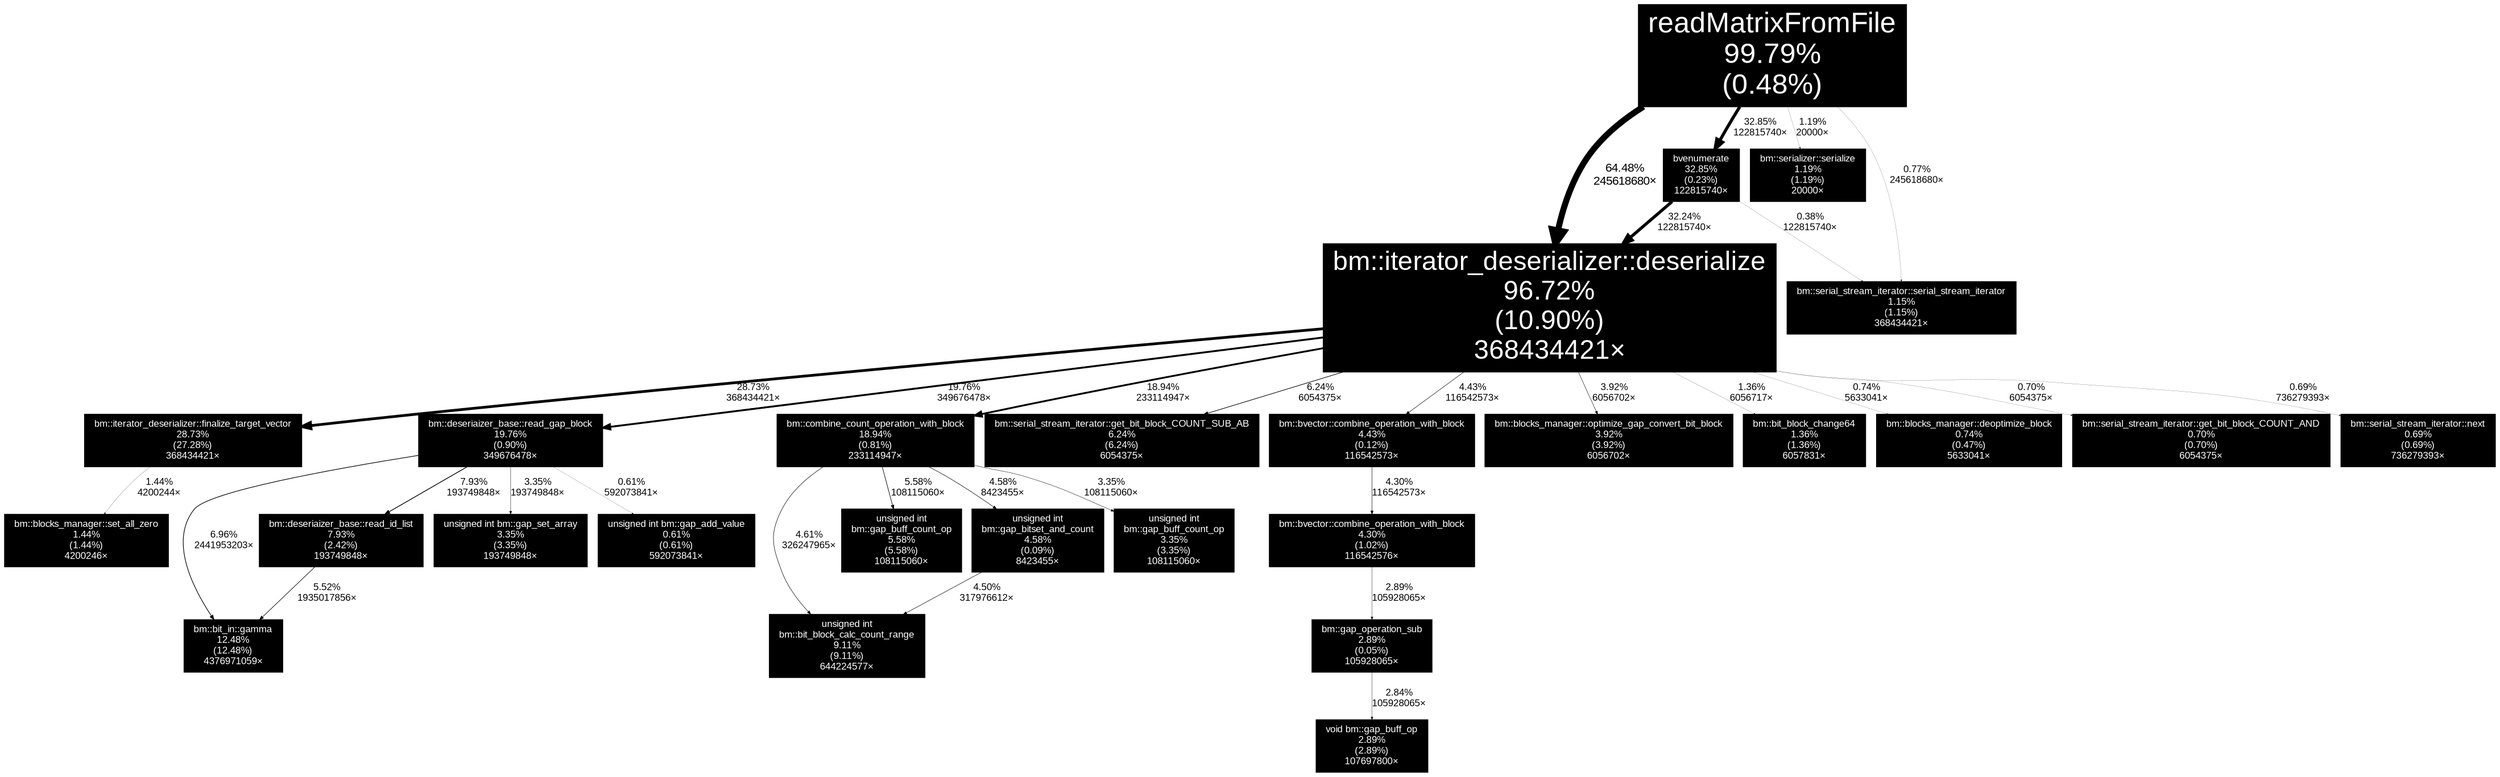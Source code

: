 digraph {
	graph [fontname=Arial, nodesep=0.125, ranksep=0.25];
	node [fontcolor=white, fontname=Arial, height=0, shape=box, style=filled, width=0];
	edge [fontname=Arial];
	1 [color="#000000", fontcolor="#ffffff", fontsize="23.90", label="readMatrixFromFile\n99.79%\n(0.48%)"];
	1 -> 2 [arrowsize="1.14", color="#000000", fontcolor="#000000", fontsize="9.98", label="64.48%\n245618680×", labeldistance="5.16", penwidth="5.16"];
	1 -> 3 [arrowsize="0.81", color="#000000", fontcolor="#000000", fontsize="8.00", label="32.85%\n122815740×", labeldistance="2.63", penwidth="2.63"];
	1 -> 22 [arrowsize="0.16", color="#000000", fontcolor="#000000", fontsize="8.00", label="1.19%\n20000×", labeldistance="0.10", penwidth="0.10"];
	1 -> 23 [arrowsize="0.16", color="#000000", fontcolor="#000000", fontsize="8.00", label="0.77%\n245618680×", labeldistance="0.10", penwidth="0.10"];
	2 [color="#000000", fontcolor="#ffffff", fontsize="22.45", label="bm::iterator_deserializer::deserialize\n96.72%\n(10.90%)\n368434421×"];
	2 -> 4 [arrowsize="0.76", color="#000000", fontcolor="#000000", fontsize="8.00", label="28.73%\n368434421×", labeldistance="2.30", penwidth="2.30"];
	2 -> 5 [arrowsize="0.63", color="#000000", fontcolor="#000000", fontsize="8.00", label="19.76%\n349676478×", labeldistance="1.58", penwidth="1.58"];
	2 -> 6 [arrowsize="0.62", color="#000000", fontcolor="#000000", fontsize="8.00", label="18.94%\n233114947×", labeldistance="1.52", penwidth="1.52"];
	2 -> 10 [arrowsize="0.35", color="#000000", fontcolor="#000000", fontsize="8.00", label="6.24%\n6054375×", labeldistance="0.50", penwidth="0.50"];
	2 -> 13 [arrowsize="0.30", color="#000000", fontcolor="#000000", fontsize="8.00", label="4.43%\n116542573×", labeldistance="0.35", penwidth="0.35"];
	2 -> 15 [arrowsize="0.28", color="#000000", fontcolor="#000000", fontsize="8.00", label="3.92%\n6056702×", labeldistance="0.31", penwidth="0.31"];
	2 -> 21 [arrowsize="0.16", color="#000000", fontcolor="#000000", fontsize="8.00", label="1.36%\n6056717×", labeldistance="0.11", penwidth="0.11"];
	2 -> 24 [arrowsize="0.16", color="#000000", fontcolor="#000000", fontsize="8.00", label="0.74%\n5633041×", labeldistance="0.10", penwidth="0.10"];
	2 -> 25 [arrowsize="0.16", color="#000000", fontcolor="#000000", fontsize="8.00", label="0.70%\n6054375×", labeldistance="0.10", penwidth="0.10"];
	2 -> 26 [arrowsize="0.16", color="#000000", fontcolor="#000000", fontsize="8.00", label="0.69%\n736279393×", labeldistance="0.10", penwidth="0.10"];
	3 [color="#000000", fontcolor="#ffffff", fontsize="8.00", label="bvenumerate\n32.85%\n(0.23%)\n122815740×"];
	3 -> 2 [arrowsize="0.80", color="#000000", fontcolor="#000000", fontsize="8.00", label="32.24%\n122815740×", labeldistance="2.58", penwidth="2.58"];
	3 -> 23 [arrowsize="0.16", color="#000000", fontcolor="#000000", fontsize="8.00", label="0.38%\n122815740×", labeldistance="0.10", penwidth="0.10"];
	4 [color="#000000", fontcolor="#ffffff", fontsize="8.00", label="bm::iterator_deserializer::finalize_target_vector\n28.73%\n(27.28%)\n368434421×"];
	4 -> 20 [arrowsize="0.17", color="#000000", fontcolor="#000000", fontsize="8.00", label="1.44%\n4200244×", labeldistance="0.12", penwidth="0.12"];
	5 [color="#000000", fontcolor="#ffffff", fontsize="8.00", label="bm::deseriaizer_base::read_gap_block\n19.76%\n(0.90%)\n349676478×"];
	5 -> 7 [arrowsize="0.37", color="#000000", fontcolor="#000000", fontsize="8.00", label="6.96%\n2441953203×", labeldistance="0.56", penwidth="0.56"];
	5 -> 9 [arrowsize="0.40", color="#000000", fontcolor="#000000", fontsize="8.00", label="7.93%\n193749848×", labeldistance="0.63", penwidth="0.63"];
	5 -> 16 [arrowsize="0.26", color="#000000", fontcolor="#000000", fontsize="8.00", label="3.35%\n193749848×", labeldistance="0.27", penwidth="0.27"];
	5 -> 27 [arrowsize="0.16", color="#000000", fontcolor="#000000", fontsize="8.00", label="0.61%\n592073841×", labeldistance="0.10", penwidth="0.10"];
	6 [color="#000000", fontcolor="#ffffff", fontsize="8.00", label="bm::combine_count_operation_with_block\n18.94%\n(0.81%)\n233114947×"];
	6 -> 8 [arrowsize="0.30", color="#000000", fontcolor="#000000", fontsize="8.00", label="4.61%\n326247965×", labeldistance="0.37", penwidth="0.37"];
	6 -> 11 [arrowsize="0.33", color="#000000", fontcolor="#000000", fontsize="8.00", label="5.58%\n108115060×", labeldistance="0.45", penwidth="0.45"];
	6 -> 12 [arrowsize="0.30", color="#000000", fontcolor="#000000", fontsize="8.00", label="4.58%\n8423455×", labeldistance="0.37", penwidth="0.37"];
	6 -> 17 [arrowsize="0.26", color="#000000", fontcolor="#000000", fontsize="8.00", label="3.35%\n108115060×", labeldistance="0.27", penwidth="0.27"];
	7 [color="#000000", fontcolor="#ffffff", fontsize="8.00", label="bm::bit_in::gamma\n12.48%\n(12.48%)\n4376971059×"];
	8 [color="#000000", fontcolor="#ffffff", fontsize="8.00", label="unsigned int\nbm::bit_block_calc_count_range\n9.11%\n(9.11%)\n644224577×"];
	9 [color="#000000", fontcolor="#ffffff", fontsize="8.00", label="bm::deseriaizer_base::read_id_list\n7.93%\n(2.42%)\n193749848×"];
	9 -> 7 [arrowsize="0.33", color="#000000", fontcolor="#000000", fontsize="8.00", label="5.52%\n1935017856×", labeldistance="0.44", penwidth="0.44"];
	10 [color="#000000", fontcolor="#ffffff", fontsize="8.00", label="bm::serial_stream_iterator::get_bit_block_COUNT_SUB_AB\n6.24%\n(6.24%)\n6054375×"];
	11 [color="#000000", fontcolor="#ffffff", fontsize="8.00", label="unsigned int\nbm::gap_buff_count_op\n5.58%\n(5.58%)\n108115060×"];
	12 [color="#000000", fontcolor="#ffffff", fontsize="8.00", label="unsigned int\nbm::gap_bitset_and_count\n4.58%\n(0.09%)\n8423455×"];
	12 -> 8 [arrowsize="0.30", color="#000000", fontcolor="#000000", fontsize="8.00", label="4.50%\n317976612×", labeldistance="0.36", penwidth="0.36"];
	13 [color="#000000", fontcolor="#ffffff", fontsize="8.00", label="bm::bvector::combine_operation_with_block\n4.43%\n(0.12%)\n116542573×"];
	13 -> 14 [arrowsize="0.29", color="#000000", fontcolor="#000000", fontsize="8.00", label="4.30%\n116542573×", labeldistance="0.34", penwidth="0.34"];
	14 [color="#000000", fontcolor="#ffffff", fontsize="8.00", label="bm::bvector::combine_operation_with_block\n4.30%\n(1.02%)\n116542576×"];
	14 -> 18 [arrowsize="0.24", color="#000000", fontcolor="#000000", fontsize="8.00", label="2.89%\n105928065×", labeldistance="0.23", penwidth="0.23"];
	15 [color="#000000", fontcolor="#ffffff", fontsize="8.00", label="bm::blocks_manager::optimize_gap_convert_bit_block\n3.92%\n(3.92%)\n6056702×"];
	16 [color="#000000", fontcolor="#ffffff", fontsize="8.00", label="unsigned int bm::gap_set_array\n3.35%\n(3.35%)\n193749848×"];
	17 [color="#000000", fontcolor="#ffffff", fontsize="8.00", label="unsigned int\nbm::gap_buff_count_op\n3.35%\n(3.35%)\n108115060×"];
	18 [color="#000000", fontcolor="#ffffff", fontsize="8.00", label="bm::gap_operation_sub\n2.89%\n(0.05%)\n105928065×"];
	18 -> 19 [arrowsize="0.24", color="#000000", fontcolor="#000000", fontsize="8.00", label="2.84%\n105928065×", labeldistance="0.23", penwidth="0.23"];
	19 [color="#000000", fontcolor="#ffffff", fontsize="8.00", label="void bm::gap_buff_op\n2.89%\n(2.89%)\n107697800×"];
	20 [color="#000000", fontcolor="#ffffff", fontsize="8.00", label="bm::blocks_manager::set_all_zero\n1.44%\n(1.44%)\n4200246×"];
	21 [color="#000000", fontcolor="#ffffff", fontsize="8.00", label="bm::bit_block_change64\n1.36%\n(1.36%)\n6057831×"];
	22 [color="#000000", fontcolor="#ffffff", fontsize="8.00", label="bm::serializer::serialize\n1.19%\n(1.19%)\n20000×"];
	23 [color="#000000", fontcolor="#ffffff", fontsize="8.00", label="bm::serial_stream_iterator::serial_stream_iterator\n1.15%\n(1.15%)\n368434421×"];
	24 [color="#000000", fontcolor="#ffffff", fontsize="8.00", label="bm::blocks_manager::deoptimize_block\n0.74%\n(0.47%)\n5633041×"];
	25 [color="#000000", fontcolor="#ffffff", fontsize="8.00", label="bm::serial_stream_iterator::get_bit_block_COUNT_AND\n0.70%\n(0.70%)\n6054375×"];
	26 [color="#000000", fontcolor="#ffffff", fontsize="8.00", label="bm::serial_stream_iterator::next\n0.69%\n(0.69%)\n736279393×"];
	27 [color="#000000", fontcolor="#ffffff", fontsize="8.00", label="unsigned int bm::gap_add_value\n0.61%\n(0.61%)\n592073841×"];
}
